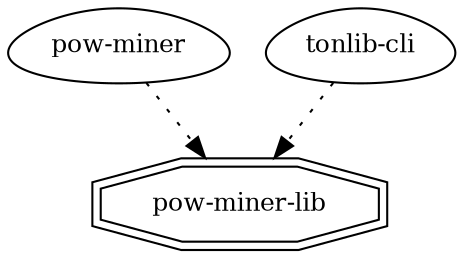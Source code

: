 digraph "pow-miner-lib" {
node [
  fontsize = "12"
];
    "node88" [ label = "pow-miner-lib", shape = doubleoctagon ];
    "node87" [ label = "pow-miner", shape = egg ];
    "node87" -> "node88" [ style = dotted ] // pow-miner -> pow-miner-lib
    "node127" [ label = "tonlib-cli", shape = egg ];
    "node127" -> "node88" [ style = dotted ] // tonlib-cli -> pow-miner-lib
}
